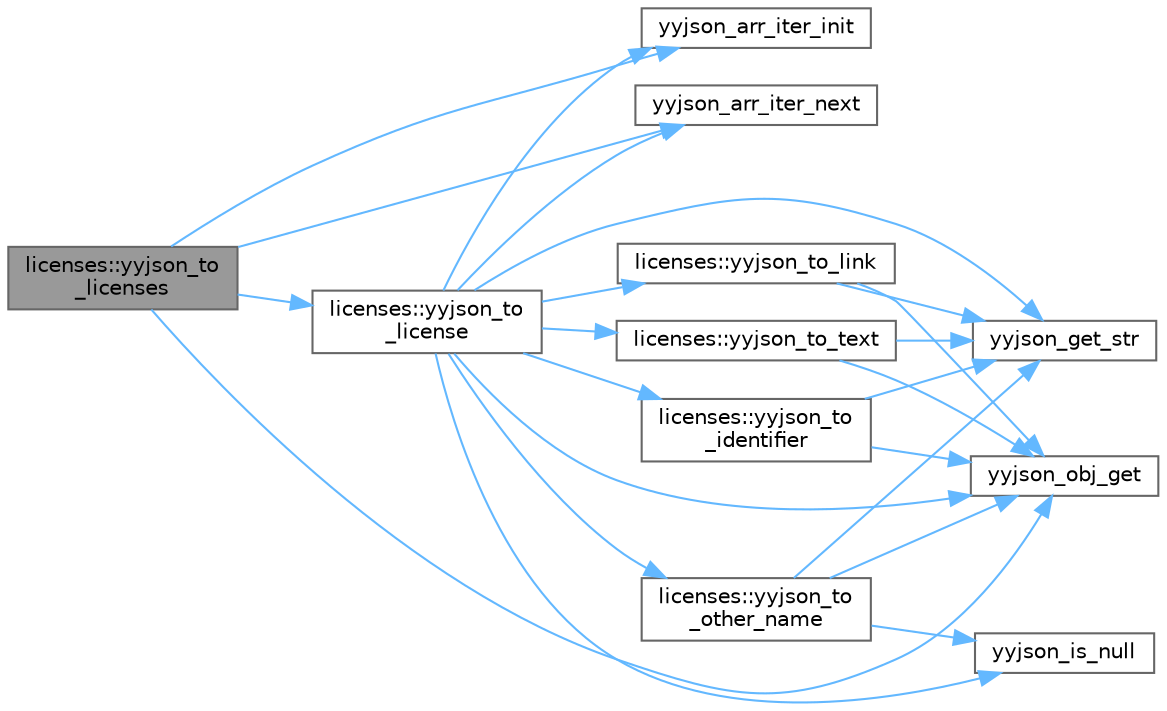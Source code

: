 digraph "licenses::yyjson_to_licenses"
{
 // LATEX_PDF_SIZE
  bgcolor="transparent";
  edge [fontname=Helvetica,fontsize=10,labelfontname=Helvetica,labelfontsize=10];
  node [fontname=Helvetica,fontsize=10,shape=box,height=0.2,width=0.4];
  rankdir="LR";
  Node1 [id="Node000001",label="licenses::yyjson_to\l_licenses",height=0.2,width=0.4,color="gray40", fillcolor="grey60", style="filled", fontcolor="black",tooltip=" "];
  Node1 -> Node2 [id="edge1_Node000001_Node000002",color="steelblue1",style="solid",tooltip=" "];
  Node2 [id="Node000002",label="yyjson_arr_iter_init",height=0.2,width=0.4,color="grey40", fillcolor="white", style="filled",URL="$yyjson_8h.html#a95aebc83fff9793f7701a6e37df5e03f",tooltip=" "];
  Node1 -> Node3 [id="edge2_Node000001_Node000003",color="steelblue1",style="solid",tooltip=" "];
  Node3 [id="Node000003",label="yyjson_arr_iter_next",height=0.2,width=0.4,color="grey40", fillcolor="white", style="filled",URL="$yyjson_8h.html#ab608a351427921421a2e23877399acd5",tooltip=" "];
  Node1 -> Node4 [id="edge3_Node000001_Node000004",color="steelblue1",style="solid",tooltip=" "];
  Node4 [id="Node000004",label="yyjson_obj_get",height=0.2,width=0.4,color="grey40", fillcolor="white", style="filled",URL="$yyjson_8h.html#a1e8a4dea2e9e9248acde14c664ab702b",tooltip=" "];
  Node1 -> Node5 [id="edge4_Node000001_Node000005",color="steelblue1",style="solid",tooltip=" "];
  Node5 [id="Node000005",label="licenses::yyjson_to\l_license",height=0.2,width=0.4,color="grey40", fillcolor="white", style="filled",URL="$namespacelicenses.html#a6dc3ce5075103c23a56909bfbb557a59",tooltip=" "];
  Node5 -> Node2 [id="edge5_Node000005_Node000002",color="steelblue1",style="solid",tooltip=" "];
  Node5 -> Node3 [id="edge6_Node000005_Node000003",color="steelblue1",style="solid",tooltip=" "];
  Node5 -> Node6 [id="edge7_Node000005_Node000006",color="steelblue1",style="solid",tooltip=" "];
  Node6 [id="Node000006",label="yyjson_get_str",height=0.2,width=0.4,color="grey40", fillcolor="white", style="filled",URL="$yyjson_8h.html#a986e994db00b2749e000af0a4331454c",tooltip=" "];
  Node5 -> Node7 [id="edge8_Node000005_Node000007",color="steelblue1",style="solid",tooltip=" "];
  Node7 [id="Node000007",label="yyjson_is_null",height=0.2,width=0.4,color="grey40", fillcolor="white", style="filled",URL="$yyjson_8h.html#a81cc3185457d7fd86f3818319d7efe18",tooltip=" "];
  Node5 -> Node4 [id="edge9_Node000005_Node000004",color="steelblue1",style="solid",tooltip=" "];
  Node5 -> Node8 [id="edge10_Node000005_Node000008",color="steelblue1",style="solid",tooltip=" "];
  Node8 [id="Node000008",label="licenses::yyjson_to\l_identifier",height=0.2,width=0.4,color="grey40", fillcolor="white", style="filled",URL="$namespacelicenses.html#a86045447e79e361f9933a7fa12e5c7b9",tooltip=" "];
  Node8 -> Node6 [id="edge11_Node000008_Node000006",color="steelblue1",style="solid",tooltip=" "];
  Node8 -> Node4 [id="edge12_Node000008_Node000004",color="steelblue1",style="solid",tooltip=" "];
  Node5 -> Node9 [id="edge13_Node000005_Node000009",color="steelblue1",style="solid",tooltip=" "];
  Node9 [id="Node000009",label="licenses::yyjson_to_link",height=0.2,width=0.4,color="grey40", fillcolor="white", style="filled",URL="$namespacelicenses.html#add4fd78c4d6559e6f11c715d3f36af25",tooltip=" "];
  Node9 -> Node6 [id="edge14_Node000009_Node000006",color="steelblue1",style="solid",tooltip=" "];
  Node9 -> Node4 [id="edge15_Node000009_Node000004",color="steelblue1",style="solid",tooltip=" "];
  Node5 -> Node10 [id="edge16_Node000005_Node000010",color="steelblue1",style="solid",tooltip=" "];
  Node10 [id="Node000010",label="licenses::yyjson_to\l_other_name",height=0.2,width=0.4,color="grey40", fillcolor="white", style="filled",URL="$namespacelicenses.html#ad8c2f65c61881d284c04f943b760aa80",tooltip=" "];
  Node10 -> Node6 [id="edge17_Node000010_Node000006",color="steelblue1",style="solid",tooltip=" "];
  Node10 -> Node7 [id="edge18_Node000010_Node000007",color="steelblue1",style="solid",tooltip=" "];
  Node10 -> Node4 [id="edge19_Node000010_Node000004",color="steelblue1",style="solid",tooltip=" "];
  Node5 -> Node11 [id="edge20_Node000005_Node000011",color="steelblue1",style="solid",tooltip=" "];
  Node11 [id="Node000011",label="licenses::yyjson_to_text",height=0.2,width=0.4,color="grey40", fillcolor="white", style="filled",URL="$namespacelicenses.html#ab6c5b410659735aa54422c3078cc8362",tooltip=" "];
  Node11 -> Node6 [id="edge21_Node000011_Node000006",color="steelblue1",style="solid",tooltip=" "];
  Node11 -> Node4 [id="edge22_Node000011_Node000004",color="steelblue1",style="solid",tooltip=" "];
}
